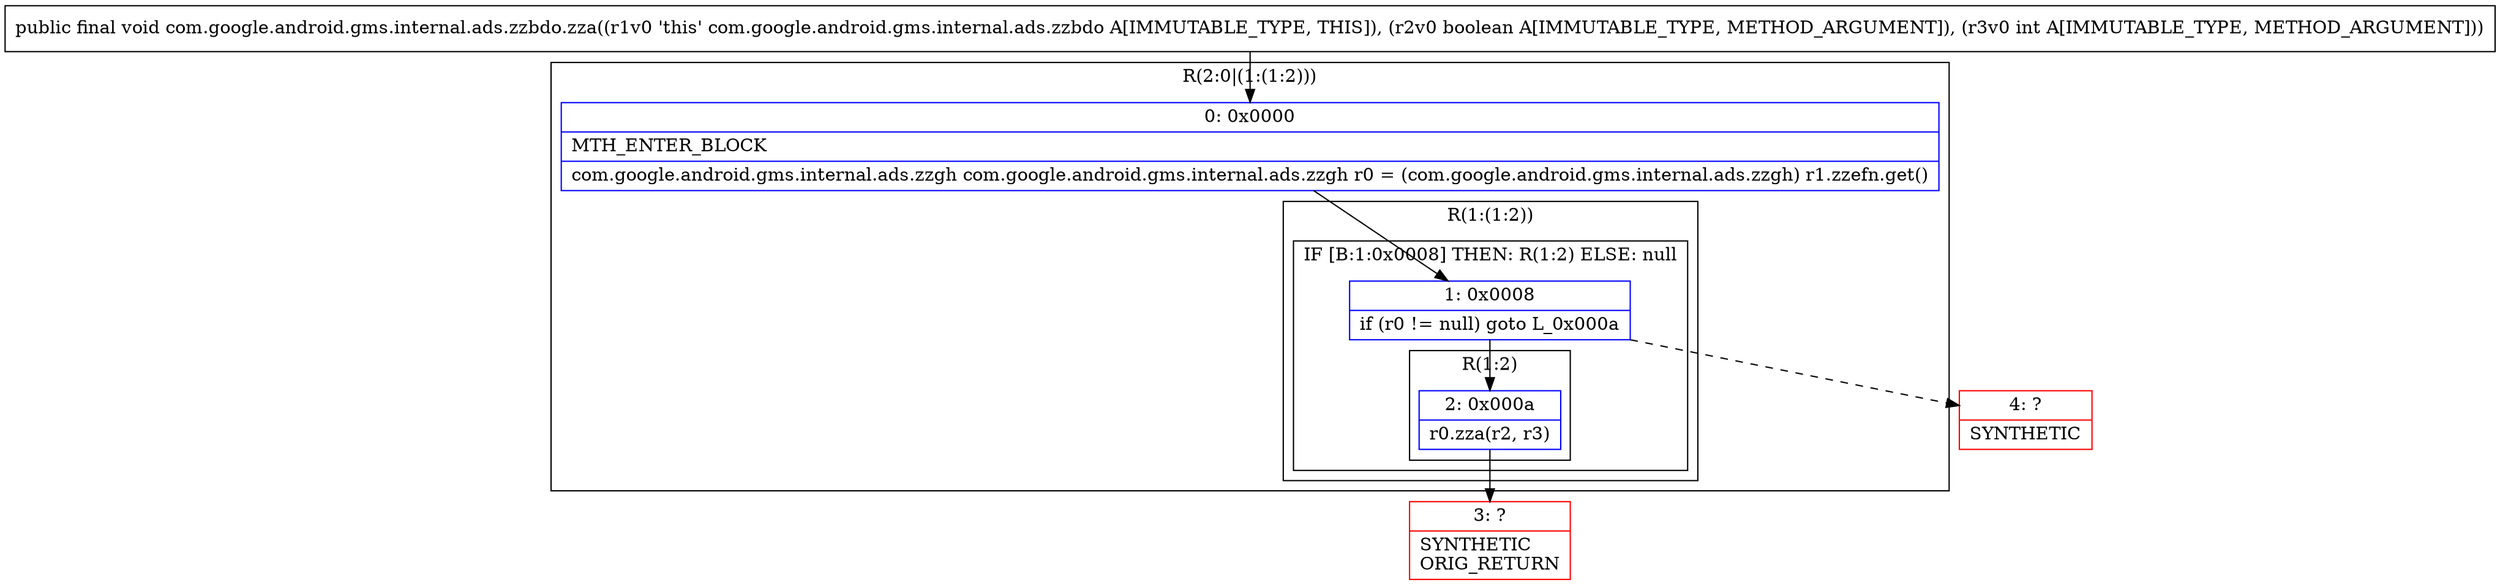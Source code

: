 digraph "CFG forcom.google.android.gms.internal.ads.zzbdo.zza(ZI)V" {
subgraph cluster_Region_1678360298 {
label = "R(2:0|(1:(1:2)))";
node [shape=record,color=blue];
Node_0 [shape=record,label="{0\:\ 0x0000|MTH_ENTER_BLOCK\l|com.google.android.gms.internal.ads.zzgh com.google.android.gms.internal.ads.zzgh r0 = (com.google.android.gms.internal.ads.zzgh) r1.zzefn.get()\l}"];
subgraph cluster_Region_1913480440 {
label = "R(1:(1:2))";
node [shape=record,color=blue];
subgraph cluster_IfRegion_197473334 {
label = "IF [B:1:0x0008] THEN: R(1:2) ELSE: null";
node [shape=record,color=blue];
Node_1 [shape=record,label="{1\:\ 0x0008|if (r0 != null) goto L_0x000a\l}"];
subgraph cluster_Region_1457938377 {
label = "R(1:2)";
node [shape=record,color=blue];
Node_2 [shape=record,label="{2\:\ 0x000a|r0.zza(r2, r3)\l}"];
}
}
}
}
Node_3 [shape=record,color=red,label="{3\:\ ?|SYNTHETIC\lORIG_RETURN\l}"];
Node_4 [shape=record,color=red,label="{4\:\ ?|SYNTHETIC\l}"];
MethodNode[shape=record,label="{public final void com.google.android.gms.internal.ads.zzbdo.zza((r1v0 'this' com.google.android.gms.internal.ads.zzbdo A[IMMUTABLE_TYPE, THIS]), (r2v0 boolean A[IMMUTABLE_TYPE, METHOD_ARGUMENT]), (r3v0 int A[IMMUTABLE_TYPE, METHOD_ARGUMENT])) }"];
MethodNode -> Node_0;
Node_0 -> Node_1;
Node_1 -> Node_2;
Node_1 -> Node_4[style=dashed];
Node_2 -> Node_3;
}

